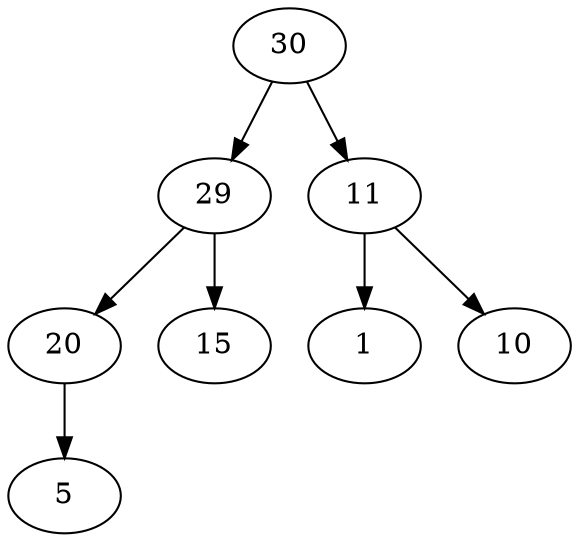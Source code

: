 digraph {
	0 [label="30"];
	1 [label="29"];
	2 [label="11"];
	3 [label="20"];
	4 [label="15"];
	5 [label="1"];
	6 [label="10"];
	7 [label="5"];
	0 -> 1;
	0 -> 2;
	1 -> 3;
	1 -> 4;
	2 -> 5;
	2 -> 6;
	3 -> 7;
}

